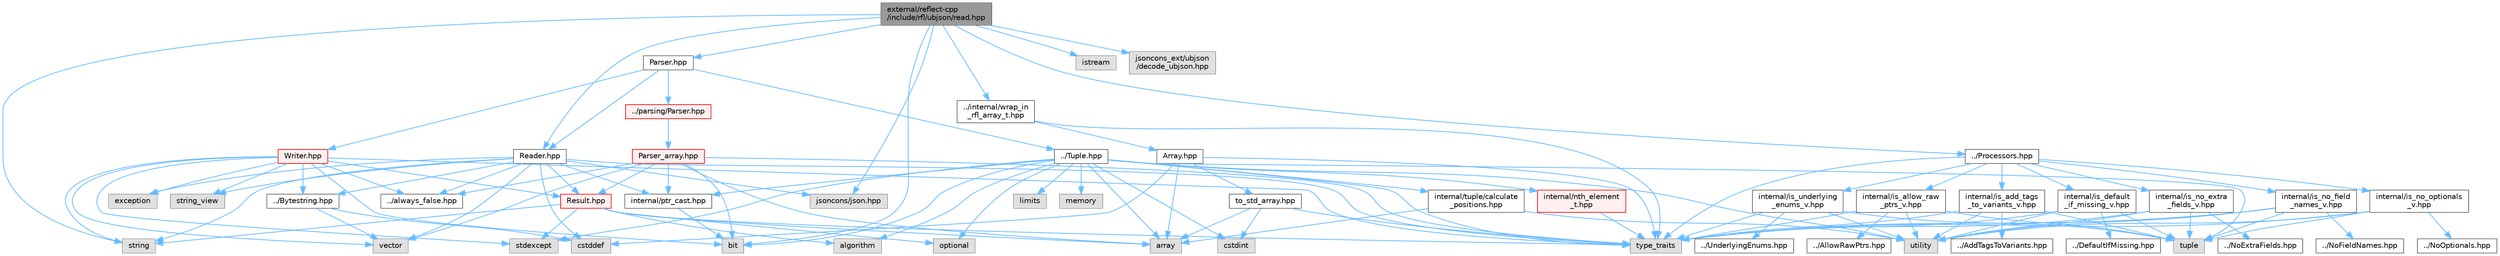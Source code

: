 digraph "external/reflect-cpp/include/rfl/ubjson/read.hpp"
{
 // LATEX_PDF_SIZE
  bgcolor="transparent";
  edge [fontname=Helvetica,fontsize=10,labelfontname=Helvetica,labelfontsize=10];
  node [fontname=Helvetica,fontsize=10,shape=box,height=0.2,width=0.4];
  Node1 [id="Node000001",label="external/reflect-cpp\l/include/rfl/ubjson/read.hpp",height=0.2,width=0.4,color="gray40", fillcolor="grey60", style="filled", fontcolor="black",tooltip=" "];
  Node1 -> Node2 [id="edge1_Node000001_Node000002",color="steelblue1",style="solid",tooltip=" "];
  Node2 [id="Node000002",label="bit",height=0.2,width=0.4,color="grey60", fillcolor="#E0E0E0", style="filled",tooltip=" "];
  Node1 -> Node3 [id="edge2_Node000001_Node000003",color="steelblue1",style="solid",tooltip=" "];
  Node3 [id="Node000003",label="istream",height=0.2,width=0.4,color="grey60", fillcolor="#E0E0E0", style="filled",tooltip=" "];
  Node1 -> Node4 [id="edge3_Node000001_Node000004",color="steelblue1",style="solid",tooltip=" "];
  Node4 [id="Node000004",label="jsoncons/json.hpp",height=0.2,width=0.4,color="grey60", fillcolor="#E0E0E0", style="filled",tooltip=" "];
  Node1 -> Node5 [id="edge4_Node000001_Node000005",color="steelblue1",style="solid",tooltip=" "];
  Node5 [id="Node000005",label="jsoncons_ext/ubjson\l/decode_ubjson.hpp",height=0.2,width=0.4,color="grey60", fillcolor="#E0E0E0", style="filled",tooltip=" "];
  Node1 -> Node6 [id="edge5_Node000001_Node000006",color="steelblue1",style="solid",tooltip=" "];
  Node6 [id="Node000006",label="string",height=0.2,width=0.4,color="grey60", fillcolor="#E0E0E0", style="filled",tooltip=" "];
  Node1 -> Node7 [id="edge6_Node000001_Node000007",color="steelblue1",style="solid",tooltip=" "];
  Node7 [id="Node000007",label="../Processors.hpp",height=0.2,width=0.4,color="grey40", fillcolor="white", style="filled",URL="$_processors_8hpp.html",tooltip=" "];
  Node7 -> Node8 [id="edge7_Node000007_Node000008",color="steelblue1",style="solid",tooltip=" "];
  Node8 [id="Node000008",label="type_traits",height=0.2,width=0.4,color="grey60", fillcolor="#E0E0E0", style="filled",tooltip=" "];
  Node7 -> Node9 [id="edge8_Node000007_Node000009",color="steelblue1",style="solid",tooltip=" "];
  Node9 [id="Node000009",label="internal/is_add_tags\l_to_variants_v.hpp",height=0.2,width=0.4,color="grey40", fillcolor="white", style="filled",URL="$is__add__tags__to__variants__v_8hpp.html",tooltip=" "];
  Node9 -> Node10 [id="edge9_Node000009_Node000010",color="steelblue1",style="solid",tooltip=" "];
  Node10 [id="Node000010",label="tuple",height=0.2,width=0.4,color="grey60", fillcolor="#E0E0E0", style="filled",tooltip=" "];
  Node9 -> Node8 [id="edge10_Node000009_Node000008",color="steelblue1",style="solid",tooltip=" "];
  Node9 -> Node11 [id="edge11_Node000009_Node000011",color="steelblue1",style="solid",tooltip=" "];
  Node11 [id="Node000011",label="utility",height=0.2,width=0.4,color="grey60", fillcolor="#E0E0E0", style="filled",tooltip=" "];
  Node9 -> Node12 [id="edge12_Node000009_Node000012",color="steelblue1",style="solid",tooltip=" "];
  Node12 [id="Node000012",label="../AddTagsToVariants.hpp",height=0.2,width=0.4,color="grey40", fillcolor="white", style="filled",URL="$_add_tags_to_variants_8hpp.html",tooltip=" "];
  Node7 -> Node13 [id="edge13_Node000007_Node000013",color="steelblue1",style="solid",tooltip=" "];
  Node13 [id="Node000013",label="internal/is_allow_raw\l_ptrs_v.hpp",height=0.2,width=0.4,color="grey40", fillcolor="white", style="filled",URL="$is__allow__raw__ptrs__v_8hpp.html",tooltip=" "];
  Node13 -> Node10 [id="edge14_Node000013_Node000010",color="steelblue1",style="solid",tooltip=" "];
  Node13 -> Node8 [id="edge15_Node000013_Node000008",color="steelblue1",style="solid",tooltip=" "];
  Node13 -> Node11 [id="edge16_Node000013_Node000011",color="steelblue1",style="solid",tooltip=" "];
  Node13 -> Node14 [id="edge17_Node000013_Node000014",color="steelblue1",style="solid",tooltip=" "];
  Node14 [id="Node000014",label="../AllowRawPtrs.hpp",height=0.2,width=0.4,color="grey40", fillcolor="white", style="filled",URL="$_allow_raw_ptrs_8hpp.html",tooltip=" "];
  Node7 -> Node15 [id="edge18_Node000007_Node000015",color="steelblue1",style="solid",tooltip=" "];
  Node15 [id="Node000015",label="internal/is_default\l_if_missing_v.hpp",height=0.2,width=0.4,color="grey40", fillcolor="white", style="filled",URL="$is__default__if__missing__v_8hpp.html",tooltip=" "];
  Node15 -> Node10 [id="edge19_Node000015_Node000010",color="steelblue1",style="solid",tooltip=" "];
  Node15 -> Node8 [id="edge20_Node000015_Node000008",color="steelblue1",style="solid",tooltip=" "];
  Node15 -> Node11 [id="edge21_Node000015_Node000011",color="steelblue1",style="solid",tooltip=" "];
  Node15 -> Node16 [id="edge22_Node000015_Node000016",color="steelblue1",style="solid",tooltip=" "];
  Node16 [id="Node000016",label="../DefaultIfMissing.hpp",height=0.2,width=0.4,color="grey40", fillcolor="white", style="filled",URL="$_default_if_missing_8hpp.html",tooltip=" "];
  Node7 -> Node17 [id="edge23_Node000007_Node000017",color="steelblue1",style="solid",tooltip=" "];
  Node17 [id="Node000017",label="internal/is_no_extra\l_fields_v.hpp",height=0.2,width=0.4,color="grey40", fillcolor="white", style="filled",URL="$is__no__extra__fields__v_8hpp.html",tooltip=" "];
  Node17 -> Node10 [id="edge24_Node000017_Node000010",color="steelblue1",style="solid",tooltip=" "];
  Node17 -> Node8 [id="edge25_Node000017_Node000008",color="steelblue1",style="solid",tooltip=" "];
  Node17 -> Node11 [id="edge26_Node000017_Node000011",color="steelblue1",style="solid",tooltip=" "];
  Node17 -> Node18 [id="edge27_Node000017_Node000018",color="steelblue1",style="solid",tooltip=" "];
  Node18 [id="Node000018",label="../NoExtraFields.hpp",height=0.2,width=0.4,color="grey40", fillcolor="white", style="filled",URL="$_no_extra_fields_8hpp.html",tooltip=" "];
  Node7 -> Node19 [id="edge28_Node000007_Node000019",color="steelblue1",style="solid",tooltip=" "];
  Node19 [id="Node000019",label="internal/is_no_field\l_names_v.hpp",height=0.2,width=0.4,color="grey40", fillcolor="white", style="filled",URL="$is__no__field__names__v_8hpp.html",tooltip=" "];
  Node19 -> Node10 [id="edge29_Node000019_Node000010",color="steelblue1",style="solid",tooltip=" "];
  Node19 -> Node8 [id="edge30_Node000019_Node000008",color="steelblue1",style="solid",tooltip=" "];
  Node19 -> Node11 [id="edge31_Node000019_Node000011",color="steelblue1",style="solid",tooltip=" "];
  Node19 -> Node20 [id="edge32_Node000019_Node000020",color="steelblue1",style="solid",tooltip=" "];
  Node20 [id="Node000020",label="../NoFieldNames.hpp",height=0.2,width=0.4,color="grey40", fillcolor="white", style="filled",URL="$_no_field_names_8hpp.html",tooltip=" "];
  Node7 -> Node21 [id="edge33_Node000007_Node000021",color="steelblue1",style="solid",tooltip=" "];
  Node21 [id="Node000021",label="internal/is_no_optionals\l_v.hpp",height=0.2,width=0.4,color="grey40", fillcolor="white", style="filled",URL="$is__no__optionals__v_8hpp.html",tooltip=" "];
  Node21 -> Node10 [id="edge34_Node000021_Node000010",color="steelblue1",style="solid",tooltip=" "];
  Node21 -> Node8 [id="edge35_Node000021_Node000008",color="steelblue1",style="solid",tooltip=" "];
  Node21 -> Node11 [id="edge36_Node000021_Node000011",color="steelblue1",style="solid",tooltip=" "];
  Node21 -> Node22 [id="edge37_Node000021_Node000022",color="steelblue1",style="solid",tooltip=" "];
  Node22 [id="Node000022",label="../NoOptionals.hpp",height=0.2,width=0.4,color="grey40", fillcolor="white", style="filled",URL="$_no_optionals_8hpp.html",tooltip=" "];
  Node7 -> Node23 [id="edge38_Node000007_Node000023",color="steelblue1",style="solid",tooltip=" "];
  Node23 [id="Node000023",label="internal/is_underlying\l_enums_v.hpp",height=0.2,width=0.4,color="grey40", fillcolor="white", style="filled",URL="$is__underlying__enums__v_8hpp.html",tooltip=" "];
  Node23 -> Node10 [id="edge39_Node000023_Node000010",color="steelblue1",style="solid",tooltip=" "];
  Node23 -> Node8 [id="edge40_Node000023_Node000008",color="steelblue1",style="solid",tooltip=" "];
  Node23 -> Node11 [id="edge41_Node000023_Node000011",color="steelblue1",style="solid",tooltip=" "];
  Node23 -> Node24 [id="edge42_Node000023_Node000024",color="steelblue1",style="solid",tooltip=" "];
  Node24 [id="Node000024",label="../UnderlyingEnums.hpp",height=0.2,width=0.4,color="grey40", fillcolor="white", style="filled",URL="$_underlying_enums_8hpp.html",tooltip=" "];
  Node1 -> Node25 [id="edge43_Node000001_Node000025",color="steelblue1",style="solid",tooltip=" "];
  Node25 [id="Node000025",label="../internal/wrap_in\l_rfl_array_t.hpp",height=0.2,width=0.4,color="grey40", fillcolor="white", style="filled",URL="$wrap__in__rfl__array__t_8hpp.html",tooltip=" "];
  Node25 -> Node8 [id="edge44_Node000025_Node000008",color="steelblue1",style="solid",tooltip=" "];
  Node25 -> Node26 [id="edge45_Node000025_Node000026",color="steelblue1",style="solid",tooltip=" "];
  Node26 [id="Node000026",label="Array.hpp",height=0.2,width=0.4,color="grey40", fillcolor="white", style="filled",URL="$_array_8hpp.html",tooltip=" "];
  Node26 -> Node27 [id="edge46_Node000026_Node000027",color="steelblue1",style="solid",tooltip=" "];
  Node27 [id="Node000027",label="array",height=0.2,width=0.4,color="grey60", fillcolor="#E0E0E0", style="filled",tooltip=" "];
  Node26 -> Node28 [id="edge47_Node000026_Node000028",color="steelblue1",style="solid",tooltip=" "];
  Node28 [id="Node000028",label="cstddef",height=0.2,width=0.4,color="grey60", fillcolor="#E0E0E0", style="filled",tooltip=" "];
  Node26 -> Node8 [id="edge48_Node000026_Node000008",color="steelblue1",style="solid",tooltip=" "];
  Node26 -> Node29 [id="edge49_Node000026_Node000029",color="steelblue1",style="solid",tooltip=" "];
  Node29 [id="Node000029",label="to_std_array.hpp",height=0.2,width=0.4,color="grey40", fillcolor="white", style="filled",URL="$to__std__array_8hpp.html",tooltip=" "];
  Node29 -> Node27 [id="edge50_Node000029_Node000027",color="steelblue1",style="solid",tooltip=" "];
  Node29 -> Node30 [id="edge51_Node000029_Node000030",color="steelblue1",style="solid",tooltip=" "];
  Node30 [id="Node000030",label="cstdint",height=0.2,width=0.4,color="grey60", fillcolor="#E0E0E0", style="filled",tooltip=" "];
  Node29 -> Node8 [id="edge52_Node000029_Node000008",color="steelblue1",style="solid",tooltip=" "];
  Node1 -> Node31 [id="edge53_Node000001_Node000031",color="steelblue1",style="solid",tooltip=" "];
  Node31 [id="Node000031",label="Parser.hpp",height=0.2,width=0.4,color="grey40", fillcolor="white", style="filled",URL="$ubjson_2_parser_8hpp.html",tooltip=" "];
  Node31 -> Node32 [id="edge54_Node000031_Node000032",color="steelblue1",style="solid",tooltip=" "];
  Node32 [id="Node000032",label="../Tuple.hpp",height=0.2,width=0.4,color="grey40", fillcolor="white", style="filled",URL="$_tuple_8hpp.html",tooltip=" "];
  Node32 -> Node33 [id="edge55_Node000032_Node000033",color="steelblue1",style="solid",tooltip=" "];
  Node33 [id="Node000033",label="algorithm",height=0.2,width=0.4,color="grey60", fillcolor="#E0E0E0", style="filled",tooltip=" "];
  Node32 -> Node27 [id="edge56_Node000032_Node000027",color="steelblue1",style="solid",tooltip=" "];
  Node32 -> Node2 [id="edge57_Node000032_Node000002",color="steelblue1",style="solid",tooltip=" "];
  Node32 -> Node30 [id="edge58_Node000032_Node000030",color="steelblue1",style="solid",tooltip=" "];
  Node32 -> Node34 [id="edge59_Node000032_Node000034",color="steelblue1",style="solid",tooltip=" "];
  Node34 [id="Node000034",label="limits",height=0.2,width=0.4,color="grey60", fillcolor="#E0E0E0", style="filled",tooltip=" "];
  Node32 -> Node35 [id="edge60_Node000032_Node000035",color="steelblue1",style="solid",tooltip=" "];
  Node35 [id="Node000035",label="memory",height=0.2,width=0.4,color="grey60", fillcolor="#E0E0E0", style="filled",tooltip=" "];
  Node32 -> Node36 [id="edge61_Node000032_Node000036",color="steelblue1",style="solid",tooltip=" "];
  Node36 [id="Node000036",label="optional",height=0.2,width=0.4,color="grey60", fillcolor="#E0E0E0", style="filled",tooltip=" "];
  Node32 -> Node37 [id="edge62_Node000032_Node000037",color="steelblue1",style="solid",tooltip=" "];
  Node37 [id="Node000037",label="stdexcept",height=0.2,width=0.4,color="grey60", fillcolor="#E0E0E0", style="filled",tooltip=" "];
  Node32 -> Node10 [id="edge63_Node000032_Node000010",color="steelblue1",style="solid",tooltip=" "];
  Node32 -> Node8 [id="edge64_Node000032_Node000008",color="steelblue1",style="solid",tooltip=" "];
  Node32 -> Node11 [id="edge65_Node000032_Node000011",color="steelblue1",style="solid",tooltip=" "];
  Node32 -> Node38 [id="edge66_Node000032_Node000038",color="steelblue1",style="solid",tooltip=" "];
  Node38 [id="Node000038",label="internal/nth_element\l_t.hpp",height=0.2,width=0.4,color="red", fillcolor="#FFF0F0", style="filled",URL="$nth__element__t_8hpp.html",tooltip=" "];
  Node38 -> Node8 [id="edge67_Node000038_Node000008",color="steelblue1",style="solid",tooltip=" "];
  Node32 -> Node40 [id="edge68_Node000032_Node000040",color="steelblue1",style="solid",tooltip=" "];
  Node40 [id="Node000040",label="internal/ptr_cast.hpp",height=0.2,width=0.4,color="grey40", fillcolor="white", style="filled",URL="$ptr__cast_8hpp.html",tooltip=" "];
  Node40 -> Node2 [id="edge69_Node000040_Node000002",color="steelblue1",style="solid",tooltip=" "];
  Node32 -> Node41 [id="edge70_Node000032_Node000041",color="steelblue1",style="solid",tooltip=" "];
  Node41 [id="Node000041",label="internal/tuple/calculate\l_positions.hpp",height=0.2,width=0.4,color="grey40", fillcolor="white", style="filled",URL="$calculate__positions_8hpp.html",tooltip=" "];
  Node41 -> Node27 [id="edge71_Node000041_Node000027",color="steelblue1",style="solid",tooltip=" "];
  Node41 -> Node11 [id="edge72_Node000041_Node000011",color="steelblue1",style="solid",tooltip=" "];
  Node31 -> Node42 [id="edge73_Node000031_Node000042",color="steelblue1",style="solid",tooltip=" "];
  Node42 [id="Node000042",label="../parsing/Parser.hpp",height=0.2,width=0.4,color="red", fillcolor="#FFF0F0", style="filled",URL="$parsing_2_parser_8hpp.html",tooltip=" "];
  Node42 -> Node43 [id="edge74_Node000042_Node000043",color="steelblue1",style="solid",tooltip=" "];
  Node43 [id="Node000043",label="Parser_array.hpp",height=0.2,width=0.4,color="red", fillcolor="#FFF0F0", style="filled",URL="$_parser__array_8hpp.html",tooltip=" "];
  Node43 -> Node27 [id="edge75_Node000043_Node000027",color="steelblue1",style="solid",tooltip=" "];
  Node43 -> Node2 [id="edge76_Node000043_Node000002",color="steelblue1",style="solid",tooltip=" "];
  Node43 -> Node8 [id="edge77_Node000043_Node000008",color="steelblue1",style="solid",tooltip=" "];
  Node43 -> Node45 [id="edge78_Node000043_Node000045",color="steelblue1",style="solid",tooltip=" "];
  Node45 [id="Node000045",label="vector",height=0.2,width=0.4,color="grey60", fillcolor="#E0E0E0", style="filled",tooltip=" "];
  Node43 -> Node47 [id="edge79_Node000043_Node000047",color="steelblue1",style="solid",tooltip=" "];
  Node47 [id="Node000047",label="Result.hpp",height=0.2,width=0.4,color="red", fillcolor="#FFF0F0", style="filled",URL="$_result_8hpp.html",tooltip=" "];
  Node47 -> Node33 [id="edge80_Node000047_Node000033",color="steelblue1",style="solid",tooltip=" "];
  Node47 -> Node27 [id="edge81_Node000047_Node000027",color="steelblue1",style="solid",tooltip=" "];
  Node47 -> Node36 [id="edge82_Node000047_Node000036",color="steelblue1",style="solid",tooltip=" "];
  Node47 -> Node37 [id="edge83_Node000047_Node000037",color="steelblue1",style="solid",tooltip=" "];
  Node47 -> Node6 [id="edge84_Node000047_Node000006",color="steelblue1",style="solid",tooltip=" "];
  Node47 -> Node8 [id="edge85_Node000047_Node000008",color="steelblue1",style="solid",tooltip=" "];
  Node43 -> Node51 [id="edge86_Node000043_Node000051",color="steelblue1",style="solid",tooltip=" "];
  Node51 [id="Node000051",label="../always_false.hpp",height=0.2,width=0.4,color="grey40", fillcolor="white", style="filled",URL="$always__false_8hpp.html",tooltip=" "];
  Node43 -> Node40 [id="edge87_Node000043_Node000040",color="steelblue1",style="solid",tooltip=" "];
  Node31 -> Node247 [id="edge88_Node000031_Node000247",color="steelblue1",style="solid",tooltip=" "];
  Node247 [id="Node000247",label="Reader.hpp",height=0.2,width=0.4,color="grey40", fillcolor="white", style="filled",URL="$ubjson_2_reader_8hpp.html",tooltip=" "];
  Node247 -> Node28 [id="edge89_Node000247_Node000028",color="steelblue1",style="solid",tooltip=" "];
  Node247 -> Node248 [id="edge90_Node000247_Node000248",color="steelblue1",style="solid",tooltip=" "];
  Node248 [id="Node000248",label="exception",height=0.2,width=0.4,color="grey60", fillcolor="#E0E0E0", style="filled",tooltip=" "];
  Node247 -> Node4 [id="edge91_Node000247_Node000004",color="steelblue1",style="solid",tooltip=" "];
  Node247 -> Node6 [id="edge92_Node000247_Node000006",color="steelblue1",style="solid",tooltip=" "];
  Node247 -> Node53 [id="edge93_Node000247_Node000053",color="steelblue1",style="solid",tooltip=" "];
  Node53 [id="Node000053",label="string_view",height=0.2,width=0.4,color="grey60", fillcolor="#E0E0E0", style="filled",tooltip=" "];
  Node247 -> Node8 [id="edge94_Node000247_Node000008",color="steelblue1",style="solid",tooltip=" "];
  Node247 -> Node45 [id="edge95_Node000247_Node000045",color="steelblue1",style="solid",tooltip=" "];
  Node247 -> Node85 [id="edge96_Node000247_Node000085",color="steelblue1",style="solid",tooltip=" "];
  Node85 [id="Node000085",label="../Bytestring.hpp",height=0.2,width=0.4,color="grey40", fillcolor="white", style="filled",URL="$_bytestring_8hpp.html",tooltip=" "];
  Node85 -> Node28 [id="edge97_Node000085_Node000028",color="steelblue1",style="solid",tooltip=" "];
  Node85 -> Node45 [id="edge98_Node000085_Node000045",color="steelblue1",style="solid",tooltip=" "];
  Node247 -> Node47 [id="edge99_Node000247_Node000047",color="steelblue1",style="solid",tooltip=" "];
  Node247 -> Node51 [id="edge100_Node000247_Node000051",color="steelblue1",style="solid",tooltip=" "];
  Node247 -> Node40 [id="edge101_Node000247_Node000040",color="steelblue1",style="solid",tooltip=" "];
  Node31 -> Node249 [id="edge102_Node000031_Node000249",color="steelblue1",style="solid",tooltip=" "];
  Node249 [id="Node000249",label="Writer.hpp",height=0.2,width=0.4,color="red", fillcolor="#FFF0F0", style="filled",URL="$ubjson_2_writer_8hpp.html",tooltip=" "];
  Node249 -> Node2 [id="edge103_Node000249_Node000002",color="steelblue1",style="solid",tooltip=" "];
  Node249 -> Node248 [id="edge104_Node000249_Node000248",color="steelblue1",style="solid",tooltip=" "];
  Node249 -> Node37 [id="edge105_Node000249_Node000037",color="steelblue1",style="solid",tooltip=" "];
  Node249 -> Node6 [id="edge106_Node000249_Node000006",color="steelblue1",style="solid",tooltip=" "];
  Node249 -> Node53 [id="edge107_Node000249_Node000053",color="steelblue1",style="solid",tooltip=" "];
  Node249 -> Node8 [id="edge108_Node000249_Node000008",color="steelblue1",style="solid",tooltip=" "];
  Node249 -> Node45 [id="edge109_Node000249_Node000045",color="steelblue1",style="solid",tooltip=" "];
  Node249 -> Node85 [id="edge110_Node000249_Node000085",color="steelblue1",style="solid",tooltip=" "];
  Node249 -> Node47 [id="edge111_Node000249_Node000047",color="steelblue1",style="solid",tooltip=" "];
  Node249 -> Node51 [id="edge112_Node000249_Node000051",color="steelblue1",style="solid",tooltip=" "];
  Node1 -> Node247 [id="edge113_Node000001_Node000247",color="steelblue1",style="solid",tooltip=" "];
}
